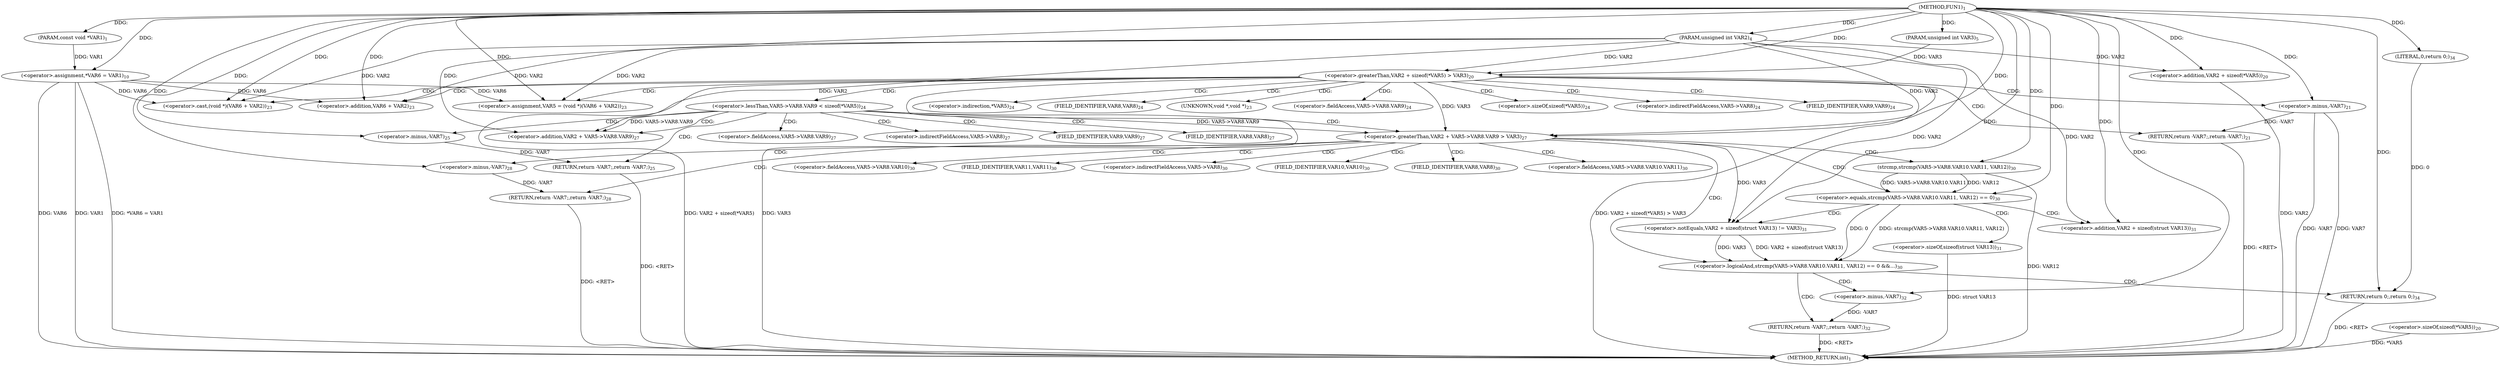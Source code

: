 digraph "FUN1" {  
"8" [label = <(METHOD,FUN1)<SUB>1</SUB>> ]
"90" [label = <(METHOD_RETURN,int)<SUB>1</SUB>> ]
"9" [label = <(PARAM,const void *VAR1)<SUB>1</SUB>> ]
"10" [label = <(PARAM,unsigned int VAR2)<SUB>4</SUB>> ]
"11" [label = <(PARAM,unsigned int VAR3)<SUB>5</SUB>> ]
"15" [label = <(&lt;operator&gt;.assignment,*VAR6 = VAR1)<SUB>10</SUB>> ]
"30" [label = <(&lt;operator&gt;.assignment,VAR5 = (void *)(VAR6 + VAR2))<SUB>23</SUB>> ]
"88" [label = <(RETURN,return 0;,return 0;)<SUB>34</SUB>> ]
"19" [label = <(&lt;operator&gt;.greaterThan,VAR2 + sizeof(*VAR5) &gt; VAR3)<SUB>20</SUB>> ]
"38" [label = <(&lt;operator&gt;.lessThan,VAR5-&gt;VAR8.VAR9 &lt; sizeof(*VAR5))<SUB>24</SUB>> ]
"52" [label = <(&lt;operator&gt;.greaterThan,VAR2 + VAR5-&gt;VAR8.VAR9 &gt; VAR3)<SUB>27</SUB>> ]
"66" [label = <(&lt;operator&gt;.logicalAnd,strcmp(VAR5-&gt;VAR8.VAR10.VAR11, VAR12) == 0 &amp;&amp;
	...)<SUB>30</SUB>> ]
"89" [label = <(LITERAL,0,return 0;)<SUB>34</SUB>> ]
"27" [label = <(RETURN,return -VAR7;,return -VAR7;)<SUB>21</SUB>> ]
"32" [label = <(&lt;operator&gt;.cast,(void *)(VAR6 + VAR2))<SUB>23</SUB>> ]
"48" [label = <(RETURN,return -VAR7;,return -VAR7;)<SUB>25</SUB>> ]
"62" [label = <(RETURN,return -VAR7;,return -VAR7;)<SUB>28</SUB>> ]
"85" [label = <(RETURN,return -VAR7;,return -VAR7;)<SUB>32</SUB>> ]
"20" [label = <(&lt;operator&gt;.addition,VAR2 + sizeof(*VAR5))<SUB>20</SUB>> ]
"28" [label = <(&lt;operator&gt;.minus,-VAR7)<SUB>21</SUB>> ]
"34" [label = <(&lt;operator&gt;.addition,VAR6 + VAR2)<SUB>23</SUB>> ]
"49" [label = <(&lt;operator&gt;.minus,-VAR7)<SUB>25</SUB>> ]
"53" [label = <(&lt;operator&gt;.addition,VAR2 + VAR5-&gt;VAR8.VAR9)<SUB>27</SUB>> ]
"63" [label = <(&lt;operator&gt;.minus,-VAR7)<SUB>28</SUB>> ]
"67" [label = <(&lt;operator&gt;.equals,strcmp(VAR5-&gt;VAR8.VAR10.VAR11, VAR12) == 0)<SUB>30</SUB>> ]
"78" [label = <(&lt;operator&gt;.notEquals,VAR2 + sizeof(struct VAR13) != VAR3)<SUB>31</SUB>> ]
"86" [label = <(&lt;operator&gt;.minus,-VAR7)<SUB>32</SUB>> ]
"22" [label = <(&lt;operator&gt;.sizeOf,sizeof(*VAR5))<SUB>20</SUB>> ]
"68" [label = <(strcmp,strcmp(VAR5-&gt;VAR8.VAR10.VAR11, VAR12))<SUB>30</SUB>> ]
"79" [label = <(&lt;operator&gt;.addition,VAR2 + sizeof(struct VAR13))<SUB>31</SUB>> ]
"81" [label = <(&lt;operator&gt;.sizeOf,sizeof(struct VAR13))<SUB>31</SUB>> ]
"33" [label = <(UNKNOWN,void *,void *)<SUB>23</SUB>> ]
"39" [label = <(&lt;operator&gt;.fieldAccess,VAR5-&gt;VAR8.VAR9)<SUB>24</SUB>> ]
"44" [label = <(&lt;operator&gt;.sizeOf,sizeof(*VAR5))<SUB>24</SUB>> ]
"40" [label = <(&lt;operator&gt;.indirectFieldAccess,VAR5-&gt;VAR8)<SUB>24</SUB>> ]
"43" [label = <(FIELD_IDENTIFIER,VAR9,VAR9)<SUB>24</SUB>> ]
"45" [label = <(&lt;operator&gt;.indirection,*VAR5)<SUB>24</SUB>> ]
"55" [label = <(&lt;operator&gt;.fieldAccess,VAR5-&gt;VAR8.VAR9)<SUB>27</SUB>> ]
"42" [label = <(FIELD_IDENTIFIER,VAR8,VAR8)<SUB>24</SUB>> ]
"56" [label = <(&lt;operator&gt;.indirectFieldAccess,VAR5-&gt;VAR8)<SUB>27</SUB>> ]
"59" [label = <(FIELD_IDENTIFIER,VAR9,VAR9)<SUB>27</SUB>> ]
"69" [label = <(&lt;operator&gt;.fieldAccess,VAR5-&gt;VAR8.VAR10.VAR11)<SUB>30</SUB>> ]
"58" [label = <(FIELD_IDENTIFIER,VAR8,VAR8)<SUB>27</SUB>> ]
"70" [label = <(&lt;operator&gt;.fieldAccess,VAR5-&gt;VAR8.VAR10)<SUB>30</SUB>> ]
"75" [label = <(FIELD_IDENTIFIER,VAR11,VAR11)<SUB>30</SUB>> ]
"71" [label = <(&lt;operator&gt;.indirectFieldAccess,VAR5-&gt;VAR8)<SUB>30</SUB>> ]
"74" [label = <(FIELD_IDENTIFIER,VAR10,VAR10)<SUB>30</SUB>> ]
"73" [label = <(FIELD_IDENTIFIER,VAR8,VAR8)<SUB>30</SUB>> ]
  "85" -> "90"  [ label = "DDG: &lt;RET&gt;"] 
  "27" -> "90"  [ label = "DDG: &lt;RET&gt;"] 
  "88" -> "90"  [ label = "DDG: &lt;RET&gt;"] 
  "62" -> "90"  [ label = "DDG: &lt;RET&gt;"] 
  "48" -> "90"  [ label = "DDG: &lt;RET&gt;"] 
  "15" -> "90"  [ label = "DDG: VAR6"] 
  "15" -> "90"  [ label = "DDG: VAR1"] 
  "15" -> "90"  [ label = "DDG: *VAR6 = VAR1"] 
  "20" -> "90"  [ label = "DDG: VAR2"] 
  "22" -> "90"  [ label = "DDG: *VAR5"] 
  "19" -> "90"  [ label = "DDG: VAR2 + sizeof(*VAR5)"] 
  "19" -> "90"  [ label = "DDG: VAR3"] 
  "19" -> "90"  [ label = "DDG: VAR2 + sizeof(*VAR5) &gt; VAR3"] 
  "28" -> "90"  [ label = "DDG: VAR7"] 
  "28" -> "90"  [ label = "DDG: -VAR7"] 
  "68" -> "90"  [ label = "DDG: VAR12"] 
  "81" -> "90"  [ label = "DDG: struct VAR13"] 
  "8" -> "9"  [ label = "DDG: "] 
  "8" -> "10"  [ label = "DDG: "] 
  "8" -> "11"  [ label = "DDG: "] 
  "9" -> "15"  [ label = "DDG: VAR1"] 
  "8" -> "15"  [ label = "DDG: "] 
  "15" -> "30"  [ label = "DDG: VAR6"] 
  "8" -> "30"  [ label = "DDG: "] 
  "10" -> "30"  [ label = "DDG: VAR2"] 
  "89" -> "88"  [ label = "DDG: 0"] 
  "8" -> "88"  [ label = "DDG: "] 
  "8" -> "89"  [ label = "DDG: "] 
  "10" -> "19"  [ label = "DDG: VAR2"] 
  "8" -> "19"  [ label = "DDG: "] 
  "11" -> "19"  [ label = "DDG: VAR3"] 
  "28" -> "27"  [ label = "DDG: -VAR7"] 
  "15" -> "32"  [ label = "DDG: VAR6"] 
  "8" -> "32"  [ label = "DDG: "] 
  "10" -> "32"  [ label = "DDG: VAR2"] 
  "49" -> "48"  [ label = "DDG: -VAR7"] 
  "8" -> "52"  [ label = "DDG: "] 
  "10" -> "52"  [ label = "DDG: VAR2"] 
  "38" -> "52"  [ label = "DDG: VAR5-&gt;VAR8.VAR9"] 
  "19" -> "52"  [ label = "DDG: VAR3"] 
  "63" -> "62"  [ label = "DDG: -VAR7"] 
  "67" -> "66"  [ label = "DDG: strcmp(VAR5-&gt;VAR8.VAR10.VAR11, VAR12)"] 
  "67" -> "66"  [ label = "DDG: 0"] 
  "78" -> "66"  [ label = "DDG: VAR2 + sizeof(struct VAR13)"] 
  "78" -> "66"  [ label = "DDG: VAR3"] 
  "86" -> "85"  [ label = "DDG: -VAR7"] 
  "10" -> "20"  [ label = "DDG: VAR2"] 
  "8" -> "20"  [ label = "DDG: "] 
  "15" -> "34"  [ label = "DDG: VAR6"] 
  "8" -> "34"  [ label = "DDG: "] 
  "10" -> "34"  [ label = "DDG: VAR2"] 
  "8" -> "53"  [ label = "DDG: "] 
  "10" -> "53"  [ label = "DDG: VAR2"] 
  "38" -> "53"  [ label = "DDG: VAR5-&gt;VAR8.VAR9"] 
  "68" -> "67"  [ label = "DDG: VAR5-&gt;VAR8.VAR10.VAR11"] 
  "68" -> "67"  [ label = "DDG: VAR12"] 
  "8" -> "67"  [ label = "DDG: "] 
  "8" -> "78"  [ label = "DDG: "] 
  "10" -> "78"  [ label = "DDG: VAR2"] 
  "52" -> "78"  [ label = "DDG: VAR3"] 
  "8" -> "28"  [ label = "DDG: "] 
  "8" -> "49"  [ label = "DDG: "] 
  "8" -> "63"  [ label = "DDG: "] 
  "8" -> "68"  [ label = "DDG: "] 
  "8" -> "79"  [ label = "DDG: "] 
  "10" -> "79"  [ label = "DDG: VAR2"] 
  "8" -> "86"  [ label = "DDG: "] 
  "19" -> "30"  [ label = "CDG: "] 
  "19" -> "34"  [ label = "CDG: "] 
  "19" -> "32"  [ label = "CDG: "] 
  "19" -> "42"  [ label = "CDG: "] 
  "19" -> "28"  [ label = "CDG: "] 
  "19" -> "38"  [ label = "CDG: "] 
  "19" -> "45"  [ label = "CDG: "] 
  "19" -> "27"  [ label = "CDG: "] 
  "19" -> "40"  [ label = "CDG: "] 
  "19" -> "44"  [ label = "CDG: "] 
  "19" -> "43"  [ label = "CDG: "] 
  "19" -> "33"  [ label = "CDG: "] 
  "19" -> "39"  [ label = "CDG: "] 
  "38" -> "48"  [ label = "CDG: "] 
  "38" -> "49"  [ label = "CDG: "] 
  "38" -> "52"  [ label = "CDG: "] 
  "38" -> "56"  [ label = "CDG: "] 
  "38" -> "59"  [ label = "CDG: "] 
  "38" -> "58"  [ label = "CDG: "] 
  "38" -> "53"  [ label = "CDG: "] 
  "38" -> "55"  [ label = "CDG: "] 
  "52" -> "68"  [ label = "CDG: "] 
  "52" -> "73"  [ label = "CDG: "] 
  "52" -> "66"  [ label = "CDG: "] 
  "52" -> "75"  [ label = "CDG: "] 
  "52" -> "69"  [ label = "CDG: "] 
  "52" -> "67"  [ label = "CDG: "] 
  "52" -> "74"  [ label = "CDG: "] 
  "52" -> "71"  [ label = "CDG: "] 
  "52" -> "70"  [ label = "CDG: "] 
  "52" -> "63"  [ label = "CDG: "] 
  "52" -> "62"  [ label = "CDG: "] 
  "66" -> "85"  [ label = "CDG: "] 
  "66" -> "88"  [ label = "CDG: "] 
  "66" -> "86"  [ label = "CDG: "] 
  "67" -> "81"  [ label = "CDG: "] 
  "67" -> "79"  [ label = "CDG: "] 
  "67" -> "78"  [ label = "CDG: "] 
}
